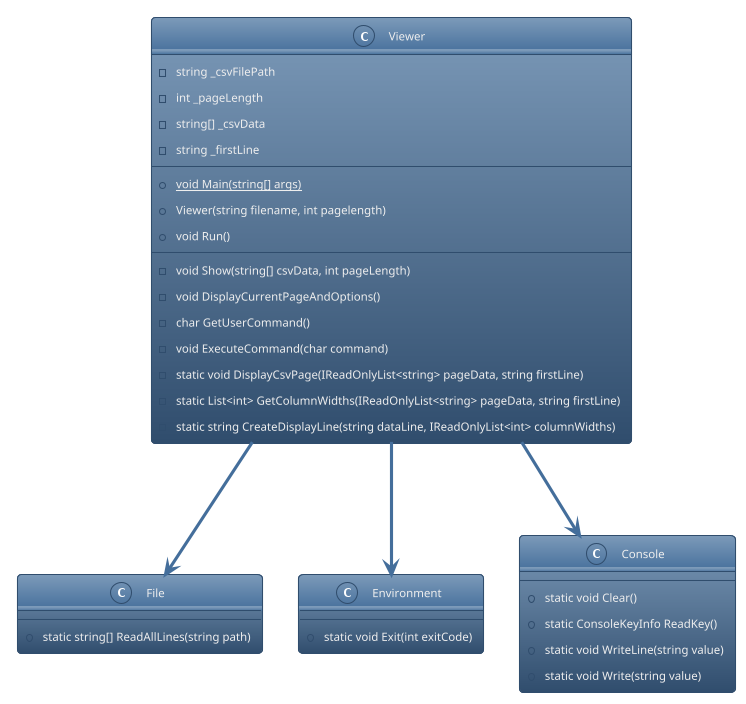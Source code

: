 @startuml
!theme spacelab

class Viewer {
  -string _csvFilePath
  -int _pageLength
  -string[] _csvData
  -string _firstLine
  --
  +{static} void Main(string[] args)
  +Viewer(string filename, int pagelength)
  +void Run()
  --
  -void Show(string[] csvData, int pageLength)
  -void DisplayCurrentPageAndOptions()
  -char GetUserCommand()
  -void ExecuteCommand(char command)
  -static void DisplayCsvPage(IReadOnlyList<string> pageData, string firstLine)
  -static List<int> GetColumnWidths(IReadOnlyList<string> pageData, string firstLine)
  -static string CreateDisplayLine(string dataLine, IReadOnlyList<int> columnWidths)
}

class File {
  +static string[] ReadAllLines(string path)
}

class Environment {
  +static void Exit(int exitCode)
}

class Console {
  +static void Clear()
  +static ConsoleKeyInfo ReadKey()
  +static void WriteLine(string value)
  +static void Write(string value)
}

Viewer --> File : Reads CSV
Viewer --> Environment : Exits program
Viewer --> Console : User I/O
@enduml
